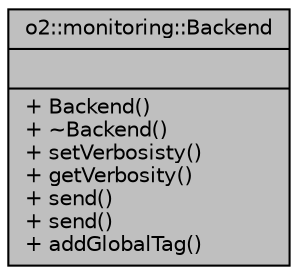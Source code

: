 digraph "o2::monitoring::Backend"
{
 // INTERACTIVE_SVG=YES
  bgcolor="transparent";
  edge [fontname="Helvetica",fontsize="10",labelfontname="Helvetica",labelfontsize="10"];
  node [fontname="Helvetica",fontsize="10",shape=record];
  Node1 [label="{o2::monitoring::Backend\n||+ Backend()\l+ ~Backend()\l+ setVerbosisty()\l+ getVerbosity()\l+ send()\l+ send()\l+ addGlobalTag()\l}",height=0.2,width=0.4,color="black", fillcolor="grey75", style="filled", fontcolor="black"];
}

